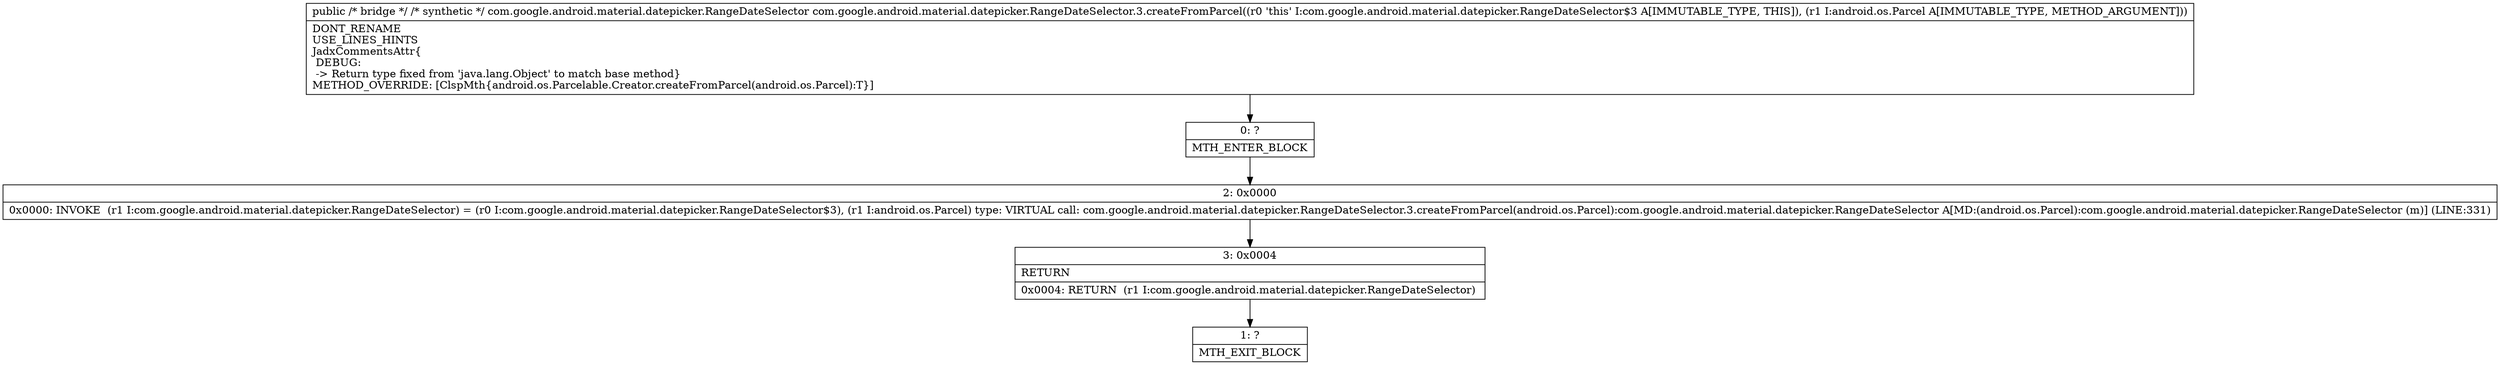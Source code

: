 digraph "CFG forcom.google.android.material.datepicker.RangeDateSelector.3.createFromParcel(Landroid\/os\/Parcel;)Ljava\/lang\/Object;" {
Node_0 [shape=record,label="{0\:\ ?|MTH_ENTER_BLOCK\l}"];
Node_2 [shape=record,label="{2\:\ 0x0000|0x0000: INVOKE  (r1 I:com.google.android.material.datepicker.RangeDateSelector) = (r0 I:com.google.android.material.datepicker.RangeDateSelector$3), (r1 I:android.os.Parcel) type: VIRTUAL call: com.google.android.material.datepicker.RangeDateSelector.3.createFromParcel(android.os.Parcel):com.google.android.material.datepicker.RangeDateSelector A[MD:(android.os.Parcel):com.google.android.material.datepicker.RangeDateSelector (m)] (LINE:331)\l}"];
Node_3 [shape=record,label="{3\:\ 0x0004|RETURN\l|0x0004: RETURN  (r1 I:com.google.android.material.datepicker.RangeDateSelector) \l}"];
Node_1 [shape=record,label="{1\:\ ?|MTH_EXIT_BLOCK\l}"];
MethodNode[shape=record,label="{public \/* bridge *\/ \/* synthetic *\/ com.google.android.material.datepicker.RangeDateSelector com.google.android.material.datepicker.RangeDateSelector.3.createFromParcel((r0 'this' I:com.google.android.material.datepicker.RangeDateSelector$3 A[IMMUTABLE_TYPE, THIS]), (r1 I:android.os.Parcel A[IMMUTABLE_TYPE, METHOD_ARGUMENT]))  | DONT_RENAME\lUSE_LINES_HINTS\lJadxCommentsAttr\{\l DEBUG: \l \-\> Return type fixed from 'java.lang.Object' to match base method\}\lMETHOD_OVERRIDE: [ClspMth\{android.os.Parcelable.Creator.createFromParcel(android.os.Parcel):T\}]\l}"];
MethodNode -> Node_0;Node_0 -> Node_2;
Node_2 -> Node_3;
Node_3 -> Node_1;
}

